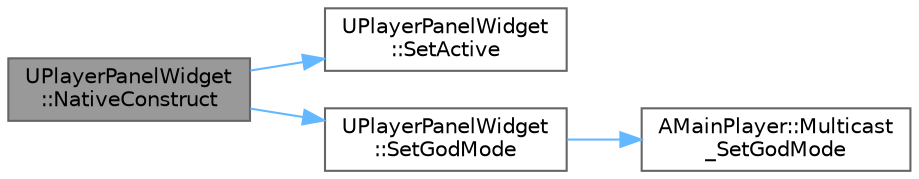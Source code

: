 digraph "UPlayerPanelWidget::NativeConstruct"
{
 // LATEX_PDF_SIZE
  bgcolor="transparent";
  edge [fontname=Helvetica,fontsize=10,labelfontname=Helvetica,labelfontsize=10];
  node [fontname=Helvetica,fontsize=10,shape=box,height=0.2,width=0.4];
  rankdir="LR";
  Node1 [id="Node000001",label="UPlayerPanelWidget\l::NativeConstruct",height=0.2,width=0.4,color="gray40", fillcolor="grey60", style="filled", fontcolor="black",tooltip=" "];
  Node1 -> Node2 [id="edge1_Node000001_Node000002",color="steelblue1",style="solid",tooltip=" "];
  Node2 [id="Node000002",label="UPlayerPanelWidget\l::SetActive",height=0.2,width=0.4,color="grey40", fillcolor="white", style="filled",URL="$class_u_player_panel_widget.html#aa561e7ff08a404865366a48abf25bd56",tooltip=" "];
  Node1 -> Node3 [id="edge2_Node000001_Node000003",color="steelblue1",style="solid",tooltip=" "];
  Node3 [id="Node000003",label="UPlayerPanelWidget\l::SetGodMode",height=0.2,width=0.4,color="grey40", fillcolor="white", style="filled",URL="$class_u_player_panel_widget.html#a7f6f1bc9b4da51c90e87f766126a4837",tooltip=" "];
  Node3 -> Node4 [id="edge3_Node000003_Node000004",color="steelblue1",style="solid",tooltip=" "];
  Node4 [id="Node000004",label="AMainPlayer::Multicast\l_SetGodMode",height=0.2,width=0.4,color="grey40", fillcolor="white", style="filled",URL="$class_a_main_player.html#a8f85dbc23f51a1becb8b07a60626c6c7",tooltip=" "];
}
